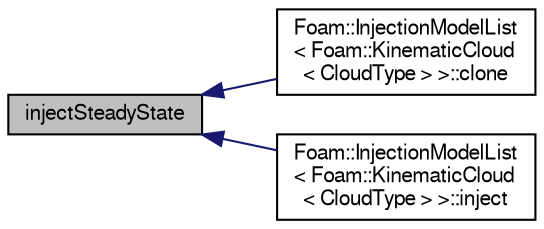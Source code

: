 digraph "injectSteadyState"
{
  bgcolor="transparent";
  edge [fontname="FreeSans",fontsize="10",labelfontname="FreeSans",labelfontsize="10"];
  node [fontname="FreeSans",fontsize="10",shape=record];
  rankdir="LR";
  Node31 [label="injectSteadyState",height=0.2,width=0.4,color="black", fillcolor="grey75", style="filled", fontcolor="black"];
  Node31 -> Node32 [dir="back",color="midnightblue",fontsize="10",style="solid",fontname="FreeSans"];
  Node32 [label="Foam::InjectionModelList\l\< Foam::KinematicCloud\l\< CloudType \> \>::clone",height=0.2,width=0.4,color="black",URL="$a23766.html#adf037ae4be73bc0ebefc3b944a21c0f6",tooltip="Construct and return a clone. "];
  Node31 -> Node33 [dir="back",color="midnightblue",fontsize="10",style="solid",fontname="FreeSans"];
  Node33 [label="Foam::InjectionModelList\l\< Foam::KinematicCloud\l\< CloudType \> \>::inject",height=0.2,width=0.4,color="black",URL="$a23766.html#ad56021712258ad92961ed1dcb0941870",tooltip="Main injection loop. "];
}
